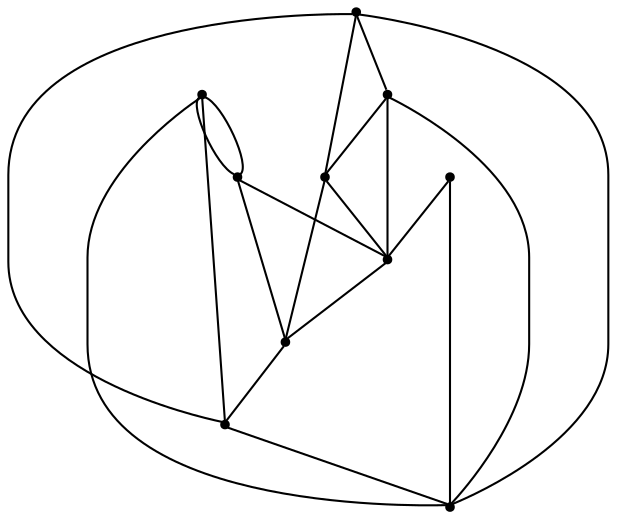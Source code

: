 graph {
  node [shape=point,comment="{\"directed\":false,\"doi\":\"10.1007/978-3-031-49272-3_21\",\"figure\":\"5 (2)\"}"]

  v0 [pos="1418.6665966013293,560.1899620270017"]
  v1 [pos="1407.8732257581225,549.3935599786735"]
  v2 [pos="1397.077756497132,560.1899620270017"]
  v3 [pos="1461.8453578128251,560.1899620270017"]
  v4 [pos="1472.638696861823,549.3935599786735"]
  v5 [pos="1472.6387922444496,284.9359738955336"]
  v6 [pos="1429.4599674445362,549.3935599786735"]
  v7 [pos="1397.0777564971318,824.6466499347495"]
  v8 [pos="1451.0488075487335,549.3935599786735"]
  v9 [pos="1440.2554367055268,560.1899620270017"]

  v0 -- v2 [id="-1",pos="1418.6665966013293,560.1899620270017 1418.6676458102213,566.1492683206844 1413.8335271199912,570.9791309814642 1407.8742749670146,570.9791309814642 1401.9108259784698,570.9791309814642 1397.0767072882397,566.1492683206844 1397.077756497132,560.1899620270017"]
  v1 -- v0 [id="-2",pos="1407.8732257581225,549.3935599786735 1413.8335271199912,549.3926538548266 1418.6676458102213,554.2225165156063 1418.6665966013293,560.1899620270017"]
  v2 -- v1 [id="-3",pos="1397.077756497132,560.1899620270017 1397.0767072882397,554.2225165156063 1401.9108259784698,549.3926538548266 1407.8732257581225,549.3935599786735"]
  v3 -- v8 [id="-4",pos="1461.8453578128251,560.1899620270017 1441.0921013113868,595.8410709486864 1441.0921013113868,595.8410709486864 1441.0921013113868,595.8410709486864 1430.4695289581168,589.7068350618207 1430.4695289581168,589.7068350618207 1430.4695289581168,589.7068350618207 1451.0488075487335,549.3935599786735 1451.0488075487335,549.3935599786735 1451.0488075487335,549.3935599786735"]
  v3 -- v8 [id="-5",pos="1461.8453578128251,560.1899620270017 1645.528737033311,241.74732939248793 1645.528737033311,241.74732939248793 1645.528737033311,241.74732939248793 1634.9062918568761,235.61729028975537 1634.9062918568761,235.61729028975537 1634.9062918568761,235.61729028975537 1451.0488075487335,549.3935599786735 1451.0488075487335,549.3935599786735 1451.0488075487335,549.3935599786735"]
  v4 -- v5 [id="-15",pos="1472.638696861823,549.3935599786735 1472.6387922444496,284.9359738955336 1472.6387922444496,284.9359738955336 1472.6387922444496,284.9359738955336"]
  v5 -- v6 [id="-20",pos="1472.6387922444496,284.9359738955336 1429.4599674445362,549.3935599786735 1429.4599674445362,549.3935599786735 1429.4599674445362,549.3935599786735"]
  v4 -- v7 [id="-24",pos="1472.638696861823,549.3935599786735 1404.8821855606575,796.2038754420785 1404.8821855606575,796.2038754420785 1404.8821855606575,796.2038754420785 1399.122855392923,817.1944092218203 1399.122855392923,817.1944092218203 1399.122855392923,817.1944092218203 1399.0270912358699,817.5487195428727 1399.0270912358699,817.5487195428727 1399.0270912358699,817.5487195428727 1397.0777564971318,824.6466499347495 1397.0777564971318,824.6466499347495 1397.0777564971318,824.6466499347495"]
  v5 -- v2 [id="-26",pos="1472.6387922444496,284.9359738955336 1397.077756497132,560.1899620270017 1397.077756497132,560.1899620270017 1397.077756497132,560.1899620270017"]
  v3 -- v7 [id="-41",pos="1461.8453578128251,560.1899620270017 1397.0777564971318,824.6466499347495 1397.0777564971318,824.6466499347495 1397.0777564971318,824.6466499347495"]
  v8 -- v5 [id="-46",pos="1451.0488075487335,549.3935599786735 1472.6387922444496,284.9359738955336 1472.6387922444496,284.9359738955336 1472.6387922444496,284.9359738955336"]
  v9 -- v7 [id="-67",pos="1440.2554367055268,560.1899620270017 1397.0777564971318,824.6466499347495 1397.0777564971318,824.6466499347495 1397.0777564971318,824.6466499347495"]
  v2 -- v7 [id="-75",pos="1397.077756497132,560.1899620270017 1397.0777564971318,824.6466499347495 1397.0777564971318,824.6466499347495 1397.0777564971318,824.6466499347495"]
  v7 -- v0 [id="-94",pos="1397.0777564971318,824.6466499347495 1418.6665966013293,560.1899620270017 1418.6665966013293,560.1899620270017 1418.6665966013293,560.1899620270017"]
  v1 -- v5 [id="-136",pos="1407.8732257581225,549.3935599786735 1472.6387922444496,284.9359738955336 1472.6387922444496,284.9359738955336 1472.6387922444496,284.9359738955336"]
  v6 -- v9 [id="-71",pos="1429.4599674445362,549.3935599786735 1440.2554367055268,560.1899620270017 1440.2554367055268,560.1899620270017 1440.2554367055268,560.1899620270017"]
  v3 -- v9 [id="-321",pos="1461.8453578128251,560.1899620270017 1440.2554367055268,560.1899620270017 1440.2554367055268,560.1899620270017 1440.2554367055268,560.1899620270017"]
  v8 -- v6 [id="-343",pos="1451.0488075487335,549.3935599786735 1429.4599674445362,549.3935599786735 1429.4599674445362,549.3935599786735 1429.4599674445362,549.3935599786735"]
  v9 -- v0 [id="-392",pos="1440.2554367055268,560.1899620270017 1418.6665966013293,560.1899620270017 1418.6665966013293,560.1899620270017 1418.6665966013293,560.1899620270017"]
  v6 -- v1 [id="-418",pos="1429.4599674445362,549.3935599786735 1407.8732257581225,549.3935599786735 1407.8732257581225,549.3935599786735 1407.8732257581225,549.3935599786735"]
}
